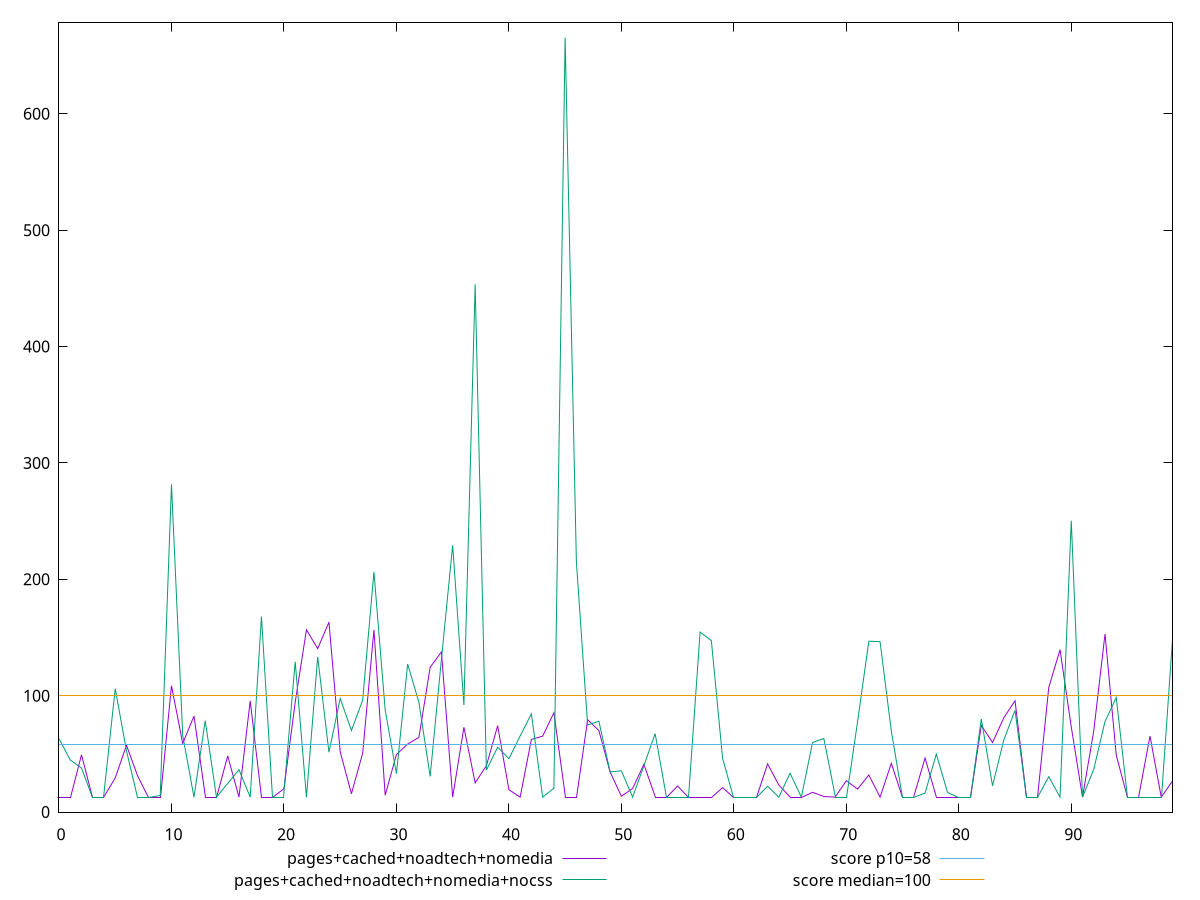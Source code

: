 reset

$pagesCachedNoadtechNomedia <<EOF
0 12.8
1 12.8
2 49.2
3 12.8
4 12.8
5 29.36
6 57.33453333333348
7 30.78080000000009
8 12.8
9 12.8
10 108.46653333333333
11 58.97920000000031
12 82.5
13 12.8
14 12.8
15 48.26666666666667
16 12.8
17 95.60000000000001
18 12.8
19 12.8
20 20.06240000000016
21 94.36640000000008
22 156.60000000000002
23 140.4
24 163.20000000000002
25 51.800000000000004
26 15.733333333333334
27 50.58
28 156.4666666666667
29 14.5
30 49.42980000000007
31 58.46666666666667
32 64.2
33 124.4
34 137.60000000000002
35 12.8
36 72.83799999999992
37 25.1
38 39.800000000000004
39 74.2
40 19.200000000000003
41 12.8
42 62.400000000000006
43 65.20480000000026
44 85.36
45 12.8
46 12.8
47 79.38040000000001
48 70
49 34.400000000000006
50 13.600000000000001
51 20.26666666666667
52 41
53 12.8
54 12.8
55 22.400000000000002
56 12.8
57 12.8
58 12.8
59 21
60 12.8
61 12.8
62 12.8
63 41.400000000000006
64 23.200000000000003
65 12.8
66 12.8
67 17
68 13.333333333333334
69 12.8
70 26.933333333333337
71 19.733333333333334
72 31.840000000000003
73 12.8
74 41.86666666666679
75 12.8
76 12.8
77 46.400000000000006
78 12.8
79 12.8
80 12.8
81 12.8
82 74.46666666666667
83 59.73333333333333
84 81
85 95.70126666666644
86 12.8
87 12.8
88 107.0650666666669
89 139.46666666666684
90 73.1368000000001
91 12.8
92 69.80853333333289
93 153.0666666666667
94 48.8
95 12.8
96 12.8
97 65.33333333333334
98 12.8
99 26.666666666666664
EOF

$pagesCachedNoadtechNomediaNocss <<EOF
0 63.2
1 44.666666666666664
2 37.800000000000004
3 12.8
4 12.8
5 106
6 52.53333333333333
7 12.8
8 12.8
9 14.200000000000001
10 281.6
11 65.86666666666666
12 12.8
13 78.60000000000001
14 12.8
15 24.64
16 36.4
17 12.8
18 168
19 12.8
20 12.8
21 129.20000000000002
22 12.8
23 133.33333333333334
24 51.400000000000006
25 97.60000000000001
26 70.08
27 96.26666666666667
28 206.4
29 87.73333333333335
30 32.96
31 127.2
32 94.2
33 30.666666666666664
34 131.1999999999999
35 229.20000000000002
36 92
37 453.6
38 36
39 55.800000000000004
40 45.800000000000004
41 65.4
42 84.4
43 12.8
44 20.53333333333333
45 665.6
46 214.93333333333334
47 74.8
48 78.05714285714286
49 34.4
50 35.46666666666666
51 12.8
52 39.733333333333334
53 67.4
54 12.8
55 12.8
56 12.8
57 154.66666666666669
58 147.20000000000002
59 46.080000000000005
60 12.8
61 12.8
62 12.8
63 22.133333333333333
64 12.8
65 33.333333333333336
66 12.8
67 59.76
68 63.2
69 12.8
70 12.8
71 77.60000000000001
72 146.8
73 146.4
74 69.60000000000001
75 12.8
76 12.8
77 16.266666666666666
78 49.866666666666674
79 16.8
80 12.8
81 12.8
82 80
83 22.560000000000002
84 61.800000000000004
85 87.46666666666667
86 12.8
87 12.8
88 30.400000000000002
89 12.8
90 250.4
91 12.8
92 36.800000000000004
93 77.80000000000001
94 98.4
95 12.8
96 12.8
97 12.8
98 12.8
99 148.26666666666668
EOF

set key outside below
set xrange [0:99]
set yrange [-0.2560000000000002:678.6560000000001]
set trange [-0.2560000000000002:678.6560000000001]
set terminal svg size 640, 520 enhanced background rgb 'white'
set output "report_00015_2021-02-09T16-11-33.973Z/estimated-input-latency/comparison/line/3_vs_4.svg"

plot $pagesCachedNoadtechNomedia title "pages+cached+noadtech+nomedia" with line, \
     $pagesCachedNoadtechNomediaNocss title "pages+cached+noadtech+nomedia+nocss" with line, \
     58 title "score p10=58", \
     100 title "score median=100"

reset
